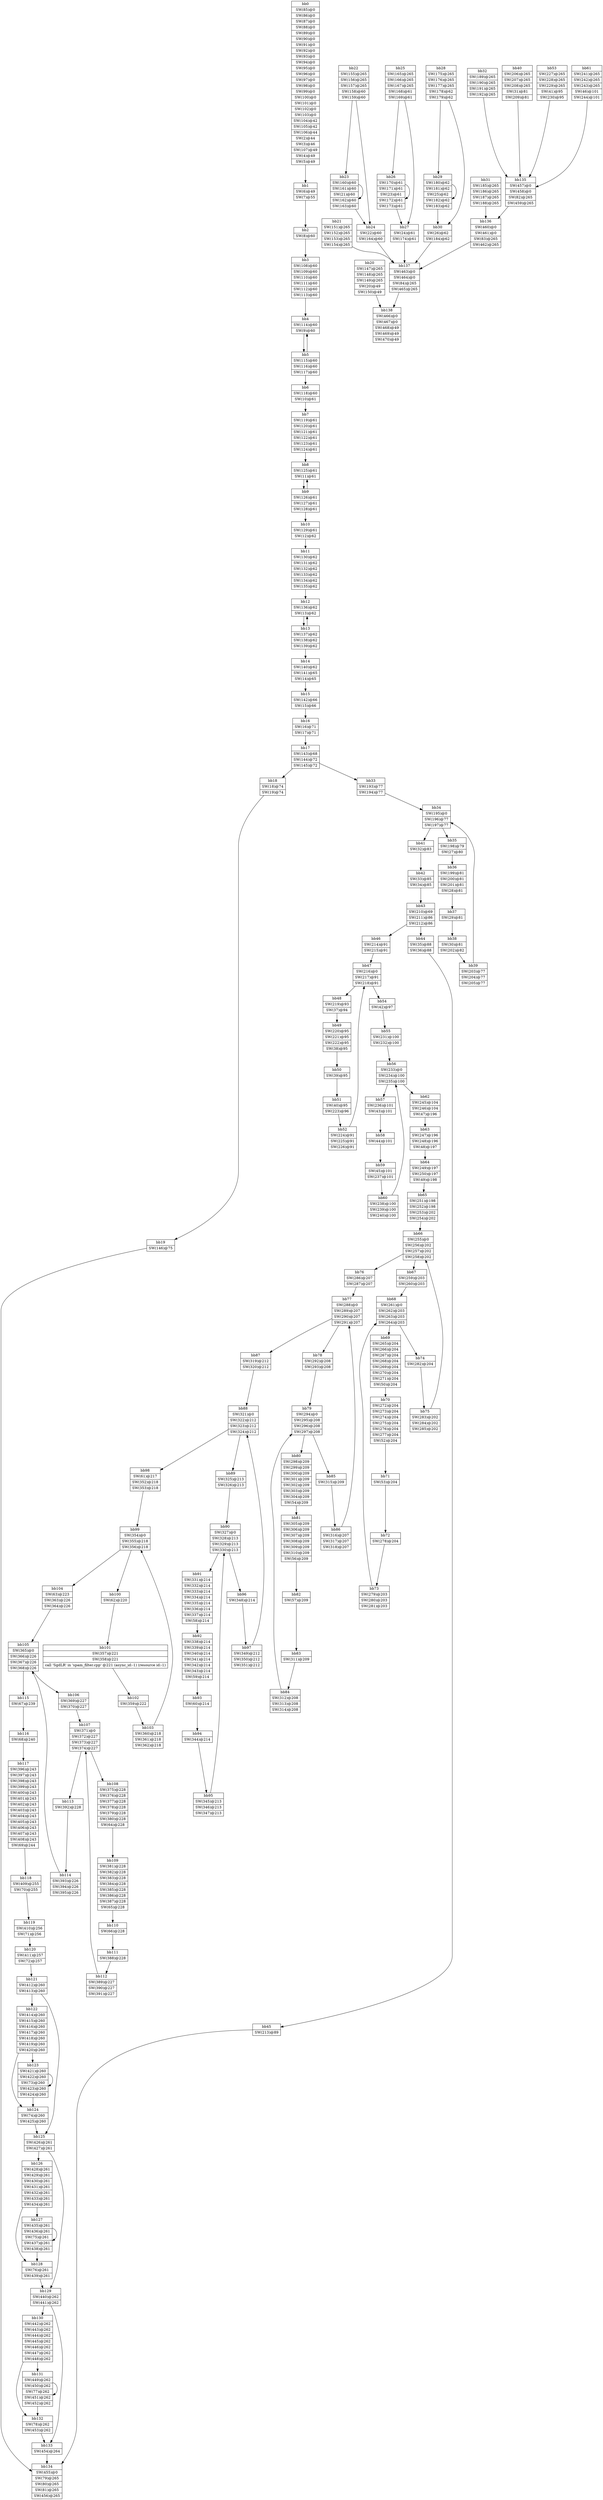 digraph CDFG {
node [shape=record];
bb0 [shape=record, label = "{bb0|<x0x473a7f0>SW(85)@0\n|<x0x473a9a0>SW(86)@0\n|<x0x473c210>SW(87)@0\n|<x0x473c340>SW(88)@0\n|<x0x473c4f0>SW(89)@0\n|<x0x4739410>SW(90)@0\n|<x0x4739540>SW(91)@0\n|<x0x47396d0>SW(92)@0\n|<x0x4739800>SW(93)@0\n|<x0x473ce80>SW(94)@0\n|<x0x473cf90>SW(95)@0\n|<x0x473d0a0>SW(96)@0\n|<x0x473d190>SW(97)@0\n|<x0x473d280>SW(98)@0\n|<x0x473d370>SW(99)@0\n|<x0x473d460>SW(100)@0\n|<x0x473d550>SW(101)@0\n|<x0x473d640>SW(102)@0\n|<x0x473d7e0>SW(103)@0\n|<x0x473d980>SW(104)@42\n|<x0x473db50>SW(105)@42\n|<x0x473dc20>SW(106)@44\n|<x0x471b720>SW(2)@44\n|<x0x471bca0>SW(3)@46\n|<x0x473dd70>SW(107)@49\n|<x0x471bdf0>SW(4)@49\n|<x0x471bf60>SW(5)@49\n}"];
bb1 [shape=record, label = "{bb1|<x0x471c1a0>SW(6)@49\n|<x0x471c3f0>SW(7)@55\n}"];
bb2 [shape=record, label = "{bb2|<x0x471c6f0>SW(8)@60\n}"];
bb3 [shape=record, label = "{bb3|<x0x473e5a0>SW(108)@60\n|<x0x473e6f0>SW(109)@60\n|<x0x473ed70>SW(110)@60\n|<x0x473ef50>SW(111)@60\n|<x0x473e800>SW(112)@60\n|<x0x473ea00>SW(113)@60\n}"];
bb4 [shape=record, label = "{bb4|<x0x473f2e0>SW(114)@60\n|<x0x471c980>SW(9)@60\n}"];
bb5 [shape=record, label = "{bb5|<x0x473f520>SW(115)@60\n|<x0x473f610>SW(116)@60\n|<x0x473f7e0>SW(117)@60\n}"];
bb6 [shape=record, label = "{bb6|<x0x473fb00>SW(118)@60\n|<x0x471cd20>SW(10)@61\n}"];
bb7 [shape=record, label = "{bb7|<x0x473fe90>SW(119)@61\n|<x0x4740060>SW(120)@61\n|<x0x4740230>SW(121)@61\n|<x0x4740410>SW(122)@61\n|<x0x47405e0>SW(123)@61\n|<x0x4740fb0>SW(124)@61\n}"];
bb8 [shape=record, label = "{bb8|<x0x473f110>SW(125)@61\n|<x0x471d030>SW(11)@61\n}"];
bb9 [shape=record, label = "{bb9|<x0x4740bc0>SW(126)@61\n|<x0x4741630>SW(127)@61\n|<x0x4741720>SW(128)@61\n}"];
bb10 [shape=record, label = "{bb10|<x0x4741960>SW(129)@61\n|<x0x471d370>SW(12)@62\n}"];
bb11 [shape=record, label = "{bb11|<x0x4741bd0>SW(130)@62\n|<x0x4741da0>SW(131)@62\n|<x0x4741f70>SW(132)@62\n|<x0x4742150>SW(133)@62\n|<x0x4742240>SW(134)@62\n|<x0x4742330>SW(135)@62\n}"];
bb12 [shape=record, label = "{bb12|<x0x4742640>SW(136)@62\n|<x0x471d550>SW(13)@62\n}"];
bb13 [shape=record, label = "{bb13|<x0x47429a0>SW(137)@62\n|<x0x4742ba0>SW(138)@62\n|<x0x4742d80>SW(139)@62\n}"];
bb14 [shape=record, label = "{bb14|<x0x4742f60>SW(140)@62\n|<x0x4743170>SW(141)@65\n|<x0x471d890>SW(14)@65\n}"];
bb15 [shape=record, label = "{bb15|<x0x4743980>SW(142)@66\n|<x0x471dc70>SW(15)@66\n}"];
bb16 [shape=record, label = "{bb16|<x0x471ddd0>SW(16)@71\n|<x0x471df20>SW(17)@71\n}"];
bb17 [shape=record, label = "{bb17|<x0x4740910>SW(143)@68\n|<x0x4744330>SW(144)@72\n|<x0x47444f0>SW(145)@72\n}"];
bb18 [shape=record, label = "{bb18|<x0x471e1b0>SW(18)@74\n|<x0x471e3b0>SW(19)@74\n}"];
bb19 [shape=record, label = "{bb19|<x0x47448e0>SW(146)@75\n}"];
bb20 [shape=record, label = "{bb20|<x0x4744bf0>SW(147)@265\n|<x0x4744dd0>SW(148)@265\n|<x0x4745770>SW(149)@265\n|<x0x471e710>SW(20)@49\n|<x0x4744ec0>SW(150)@49\n}"];
bb21 [shape=record, label = "{bb21|<x0x47451d0>SW(151)@265\n|<x0x47453b0>SW(152)@265\n|<x0x4745580>SW(153)@265\n|<x0x4745e60>SW(154)@265\n}"];
bb22 [shape=record, label = "{bb22|<x0x4746080>SW(155)@265\n|<x0x4746170>SW(156)@265\n|<x0x4746260>SW(157)@265\n|<x0x4746350>SW(158)@60\n|<x0x4746520>SW(159)@60\n}"];
bb23 [shape=record, label = "{bb23|<x0x4746840>SW(160)@60\n|<x0x4746930>SW(161)@60\n|<x0x471e9b0>SW(21)@60\n|<x0x4746a50>SW(162)@60\n|<x0x4746b40>SW(163)@60\n}"];
bb24 [shape=record, label = "{bb24|<x0x471ec30>SW(22)@60\n|<x0x4746e90>SW(164)@60\n}"];
bb25 [shape=record, label = "{bb25|<x0x47471a0>SW(165)@265\n|<x0x4747380>SW(166)@265\n|<x0x4747550>SW(167)@265\n|<x0x4747610>SW(168)@61\n|<x0x47477a0>SW(169)@61\n}"];
bb26 [shape=record, label = "{bb26|<x0x4747aa0>SW(170)@61\n|<x0x4748130>SW(171)@61\n|<x0x471efa0>SW(23)@61\n|<x0x4748250>SW(172)@61\n|<x0x4748340>SW(173)@61\n}"];
bb27 [shape=record, label = "{bb27|<x0x471f1f0>SW(24)@61\n|<x0x47485b0>SW(174)@61\n}"];
bb28 [shape=record, label = "{bb28|<x0x47487f0>SW(175)@265\n|<x0x47489d0>SW(176)@265\n|<x0x4748ba0>SW(177)@265\n|<x0x4748c90>SW(178)@62\n|<x0x4748d80>SW(179)@62\n}"];
bb29 [shape=record, label = "{bb29|<x0x4748fc0>SW(180)@62\n|<x0x47491b0>SW(181)@62\n|<x0x471f4d0>SW(25)@62\n|<x0x47493e0>SW(182)@62\n|<x0x47495c0>SW(183)@62\n}"];
bb30 [shape=record, label = "{bb30|<x0x471f750>SW(26)@62\n|<x0x4749680>SW(184)@62\n}"];
bb31 [shape=record, label = "{bb31|<x0x4749900>SW(185)@265\n|<x0x4749ac0>SW(186)@265\n|<x0x4749c90>SW(187)@265\n|<x0x474a7d0>SW(188)@265\n}"];
bb32 [shape=record, label = "{bb32|<x0x4743bc0>SW(189)@265\n|<x0x4743da0>SW(190)@265\n|<x0x4743f70>SW(191)@265\n|<x0x4744140>SW(192)@265\n}"];
bb33 [shape=record, label = "{bb33|<x0x474b9b0>SW(193)@77\n|<x0x474bb40>SW(194)@77\n}"];
bb34 [shape=record, label = "{bb34|<x0x474bc80>SW(195)@0\n|<x0x474be20>SW(196)@77\n|<x0x474c020>SW(197)@77\n}"];
bb35 [shape=record, label = "{bb35|<x0x474c320>SW(198)@79\n|<x0x47202f0>SW(27)@80\n}"];
bb36 [shape=record, label = "{bb36|<x0x474cee0>SW(199)@81\n|<x0x474cfd0>SW(200)@81\n|<x0x474d0c0>SW(201)@81\n|<x0x47205e0>SW(28)@81\n}"];
bb37 [shape=record, label = "{bb37|<x0x4720740>SW(29)@81\n}"];
bb38 [shape=record, label = "{bb38|<x0x47208a0>SW(30)@81\n|<x0x474d4e0>SW(202)@82\n}"];
bb39 [shape=record, label = "{bb39|<x0x474d7f0>SW(203)@77\n|<x0x474d8e0>SW(204)@77\n|<x0x474d9d0>SW(205)@77\n}"];
bb40 [shape=record, label = "{bb40|<x0x474dc10>SW(206)@265\n|<x0x474ddf0>SW(207)@265\n|<x0x474dfc0>SW(208)@265\n|<x0x4720bc0>SW(31)@81\n|<x0x474e1c0>SW(209)@81\n}"];
bb41 [shape=record, label = "{bb41|<x0x4720e40>SW(32)@83\n}"];
bb42 [shape=record, label = "{bb42|<x0x4721030>SW(33)@85\n|<x0x4721210>SW(34)@85\n}"];
bb43 [shape=record, label = "{bb43|<x0x474e800>SW(210)@69\n|<x0x474ea10>SW(211)@86\n|<x0x474ebf0>SW(212)@86\n}"];
bb44 [shape=record, label = "{bb44|<x0x4721590>SW(35)@88\n|<x0x47216d0>SW(36)@88\n}"];
bb45 [shape=record, label = "{bb45|<x0x474f190>SW(213)@89\n}"];
bb46 [shape=record, label = "{bb46|<x0x474f3d0>SW(214)@91\n|<x0x474f5d0>SW(215)@91\n}"];
bb47 [shape=record, label = "{bb47|<x0x474f8e0>SW(216)@0\n|<x0x474f9d0>SW(217)@91\n|<x0x474fac0>SW(218)@91\n}"];
bb48 [shape=record, label = "{bb48|<x0x474fd00>SW(219)@93\n|<x0x4721a30>SW(37)@94\n}"];
bb49 [shape=record, label = "{bb49|<x0x4750080>SW(220)@95\n|<x0x4750250>SW(221)@95\n|<x0x4750450>SW(222)@95\n|<x0x4721dd0>SW(38)@95\n}"];
bb50 [shape=record, label = "{bb50|<x0x4722060>SW(39)@95\n}"];
bb51 [shape=record, label = "{bb51|<x0x4722920>SW(40)@95\n|<x0x4750950>SW(223)@96\n}"];
bb52 [shape=record, label = "{bb52|<x0x4750c60>SW(224)@91\n|<x0x4750e30>SW(225)@91\n|<x0x47514d0>SW(226)@91\n}"];
bb53 [shape=record, label = "{bb53|<x0x4751710>SW(227)@265\n|<x0x4751800>SW(228)@265\n|<x0x47518f0>SW(229)@265\n|<x0x4722b20>SW(41)@95\n|<x0x4751a10>SW(230)@95\n}"];
bb54 [shape=record, label = "{bb54|<x0x4722c80>SW(42)@97\n}"];
bb55 [shape=record, label = "{bb55|<x0x4751ea0>SW(231)@100\n|<x0x4751f90>SW(232)@100\n}"];
bb56 [shape=record, label = "{bb56|<x0x47521d0>SW(233)@0\n|<x0x4752370>SW(234)@100\n|<x0x4752510>SW(235)@100\n}"];
bb57 [shape=record, label = "{bb57|<x0x4752830>SW(236)@101\n|<x0x4722f20>SW(43)@101\n}"];
bb58 [shape=record, label = "{bb58|<x0x47231d0>SW(44)@101\n}"];
bb59 [shape=record, label = "{bb59|<x0x4723330>SW(45)@101\n|<x0x4752d60>SW(237)@101\n}"];
bb60 [shape=record, label = "{bb60|<x0x4753070>SW(238)@100\n|<x0x4753230>SW(239)@100\n|<x0x47537a0>SW(240)@100\n}"];
bb61 [shape=record, label = "{bb61|<x0x4753a80>SW(241)@265\n|<x0x4753b70>SW(242)@265\n|<x0x4753c60>SW(243)@265\n|<x0x4723530>SW(46)@101\n|<x0x4753e60>SW(244)@101\n}"];
bb62 [shape=record, label = "{bb62|<x0x4754170>SW(245)@104\n|<x0x4754380>SW(246)@104\n|<x0x47237b0>SW(47)@196\n}"];
bb63 [shape=record, label = "{bb63|<x0x47545f0>SW(247)@196\n|<x0x47547d0>SW(248)@196\n|<x0x4723ac0>SW(48)@197\n}"];
bb64 [shape=record, label = "{bb64|<x0x4757b00>SW(249)@197\n|<x0x4757ce0>SW(250)@197\n|<x0x4723dc0>SW(49)@198\n}"];
bb65 [shape=record, label = "{bb65|<x0x4754ce0>SW(251)@198\n|<x0x4754da0>SW(252)@198\n|<x0x4754f30>SW(253)@202\n|<x0x4755130>SW(254)@202\n}"];
bb66 [shape=record, label = "{bb66|<x0x4755440>SW(255)@0\n|<x0x474a950>SW(256)@202\n|<x0x474aad0>SW(257)@202\n|<x0x474aca0>SW(258)@202\n}"];
bb67 [shape=record, label = "{bb67|<x0x474afc0>SW(259)@203\n|<x0x474b1c0>SW(260)@203\n}"];
bb68 [shape=record, label = "{bb68|<x0x474b4d0>SW(261)@0\n|<x0x474b670>SW(262)@203\n|<x0x47581d0>SW(263)@203\n|<x0x4758290>SW(264)@203\n}"];
bb69 [shape=record, label = "{bb69|<x0x47584d0>SW(265)@204\n|<x0x47585c0>SW(266)@204\n|<x0x47586b0>SW(267)@204\n|<x0x47588a0>SW(268)@204\n|<x0x4758a70>SW(269)@204\n|<x0x4758c40>SW(270)@204\n|<x0x4758d30>SW(271)@204\n|<x0x4724090>SW(50)@204\n}"];
bb70 [shape=record, label = "{bb70|<x0x4758fa0>SW(272)@204\n|<x0x4759130>SW(273)@204\n|<x0x47592f0>SW(274)@204\n|<x0x4759550>SW(275)@204\n|<x0x47596e0>SW(276)@204\n|<x0x475a0b0>SW(277)@204\n|<x0x4724ea0>SW(52)@204\n}"];
bb71 [shape=record, label = "{bb71|<x0x4725010>SW(53)@204\n}"];
bb72 [shape=record, label = "{bb72|<x0x4759b70>SW(278)@204\n}"];
bb73 [shape=record, label = "{bb73|<x0x4759e80>SW(279)@203\n|<x0x475a220>SW(280)@203\n|<x0x475a310>SW(281)@203\n}"];
bb74 [shape=record, label = "{bb74|<x0x475a550>SW(282)@204\n}"];
bb75 [shape=record, label = "{bb75|<x0x475a790>SW(283)@202\n|<x0x475a960>SW(284)@202\n|<x0x475ab60>SW(285)@202\n}"];
bb76 [shape=record, label = "{bb76|<x0x475ae80>SW(286)@207\n|<x0x475af70>SW(287)@207\n}"];
bb77 [shape=record, label = "{bb77|<x0x475b280>SW(288)@0\n|<x0x475b420>SW(289)@207\n|<x0x475b5c0>SW(290)@207\n|<x0x475b790>SW(291)@207\n}"];
bb78 [shape=record, label = "{bb78|<x0x475bab0>SW(292)@208\n|<x0x475bcb0>SW(293)@208\n}"];
bb79 [shape=record, label = "{bb79|<x0x475bfc0>SW(294)@0\n|<x0x475c160>SW(295)@208\n|<x0x475c880>SW(296)@208\n|<x0x475c970>SW(297)@208\n}"];
bb80 [shape=record, label = "{bb80|<x0x475cbb0>SW(298)@209\n|<x0x475cca0>SW(299)@209\n|<x0x475cd90>SW(300)@209\n|<x0x475cf80>SW(301)@209\n|<x0x475d150>SW(302)@209\n|<x0x475d320>SW(303)@209\n|<x0x475d410>SW(304)@209\n|<x0x4725670>SW(54)@209\n}"];
bb81 [shape=record, label = "{bb81|<x0x475d680>SW(305)@209\n|<x0x475d810>SW(306)@209\n|<x0x475d9a0>SW(307)@209\n|<x0x475dc60>SW(308)@209\n|<x0x475ddb0>SW(309)@209\n|<x0x475e780>SW(310)@209\n|<x0x4725b10>SW(56)@209\n}"];
bb82 [shape=record, label = "{bb82|<x0x4725c80>SW(57)@209\n}"];
bb83 [shape=record, label = "{bb83|<x0x475e150>SW(311)@209\n}"];
bb84 [shape=record, label = "{bb84|<x0x475e460>SW(312)@208\n|<x0x475ed70>SW(313)@208\n|<x0x475ee60>SW(314)@208\n}"];
bb85 [shape=record, label = "{bb85|<x0x475f0a0>SW(315)@209\n}"];
bb86 [shape=record, label = "{bb86|<x0x475f2e0>SW(316)@207\n|<x0x475f4b0>SW(317)@207\n|<x0x475f6b0>SW(318)@207\n}"];
bb87 [shape=record, label = "{bb87|<x0x475f9d0>SW(319)@212\n|<x0x475fac0>SW(320)@212\n}"];
bb88 [shape=record, label = "{bb88|<x0x475fdd0>SW(321)@0\n|<x0x475ff70>SW(322)@212\n|<x0x4760110>SW(323)@212\n|<x0x47602e0>SW(324)@212\n}"];
bb89 [shape=record, label = "{bb89|<x0x4760600>SW(325)@213\n|<x0x4760800>SW(326)@213\n}"];
bb90 [shape=record, label = "{bb90|<x0x4760b10>SW(327)@0\n|<x0x4760bd0>SW(328)@213\n|<x0x47613e0>SW(329)@213\n|<x0x47614d0>SW(330)@213\n}"];
bb91 [shape=record, label = "{bb91|<x0x4761710>SW(331)@214\n|<x0x4761800>SW(332)@214\n|<x0x47618f0>SW(333)@214\n|<x0x4761ae0>SW(334)@214\n|<x0x4761cb0>SW(335)@214\n|<x0x4761e80>SW(336)@214\n|<x0x4761f70>SW(337)@214\n|<x0x4726490>SW(58)@214\n}"];
bb92 [shape=record, label = "{bb92|<x0x47621e0>SW(338)@214\n|<x0x47623b0>SW(339)@214\n|<x0x4762570>SW(340)@214\n|<x0x4762740>SW(341)@214\n|<x0x4762910>SW(342)@214\n|<x0x4762b10>SW(343)@214\n|<x0x4726840>SW(59)@214\n}"];
bb93 [shape=record, label = "{bb93|<x0x4726ac0>SW(60)@214\n}"];
bb94 [shape=record, label = "{bb94|<x0x4762ed0>SW(344)@214\n}"];
bb95 [shape=record, label = "{bb95|<x0x47631e0>SW(345)@213\n|<x0x47638c0>SW(346)@213\n|<x0x47639b0>SW(347)@213\n}"];
bb96 [shape=record, label = "{bb96|<x0x4763bf0>SW(348)@214\n}"];
bb97 [shape=record, label = "{bb97|<x0x4763e30>SW(349)@212\n|<x0x4764000>SW(350)@212\n|<x0x4764200>SW(351)@212\n}"];
bb98 [shape=record, label = "{bb98|<x0x4727650>SW(61)@217\n|<x0x4764550>SW(352)@218\n|<x0x4764750>SW(353)@218\n}"];
bb99 [shape=record, label = "{bb99|<x0x4764a60>SW(354)@0\n|<x0x4764c00>SW(355)@218\n|<x0x4764da0>SW(356)@218\n}"];
bb100 [shape=record, label = "{bb100|<x0x4727910>SW(62)@220\n}"];
bb101 [shape=record, label = "{bb101|<x0x4764ff0>SW(357)@221\n|<x0x47651c0>SW(358)@221\n|<x0x4706e80>call 'SgdLR' in 'spam_filter.cpp' @221 (async_id:-1) (resource id:-1)\n}"];
bb102 [shape=record, label = "{bb102|<x0x4765510>SW(359)@222\n}"];
bb103 [shape=record, label = "{bb103|<x0x4765f40>SW(360)@218\n|<x0x4766030>SW(361)@218\n|<x0x4766120>SW(362)@218\n}"];
bb104 [shape=record, label = "{bb104|<x0x4728530>SW(63)@223\n|<x0x4766390>SW(363)@226\n|<x0x4766590>SW(364)@226\n}"];
bb105 [shape=record, label = "{bb105|<x0x47668a0>SW(365)@0\n|<x0x4766990>SW(366)@226\n|<x0x4766a80>SW(367)@226\n|<x0x4766b70>SW(368)@226\n}"];
bb106 [shape=record, label = "{bb106|<x0x4766e90>SW(369)@227\n|<x0x4767090>SW(370)@227\n}"];
bb107 [shape=record, label = "{bb107|<x0x47673a0>SW(371)@0\n|<x0x4767540>SW(372)@227\n|<x0x4767600>SW(373)@227\n|<x0x4767790>SW(374)@227\n}"];
bb108 [shape=record, label = "{bb108|<x0x4767a90>SW(375)@228\n|<x0x4768240>SW(376)@228\n|<x0x47683d0>SW(377)@228\n|<x0x47684a0>SW(378)@228\n|<x0x4768590>SW(379)@228\n|<x0x4768680>SW(380)@228\n|<x0x47288b0>SW(64)@228\n}"];
bb109 [shape=record, label = "{bb109|<x0x47688f0>SW(381)@228\n|<x0x4768ac0>SW(382)@228\n|<x0x4768cc0>SW(383)@228\n|<x0x4768db0>SW(384)@228\n|<x0x4768ea0>SW(385)@228\n|<x0x4768f90>SW(386)@228\n|<x0x4769160>SW(387)@228\n|<x0x4728ba0>SW(65)@228\n}"];
bb110 [shape=record, label = "{bb110|<x0x4728d20>SW(66)@228\n}"];
bb111 [shape=record, label = "{bb111|<x0x4769630>SW(388)@228\n}"];
bb112 [shape=record, label = "{bb112|<x0x4769940>SW(389)@227\n|<x0x4769a00>SW(390)@227\n|<x0x4769b90>SW(391)@227\n}"];
bb113 [shape=record, label = "{bb113|<x0x4769eb0>SW(392)@228\n}"];
bb114 [shape=record, label = "{bb114|<x0x476a870>SW(393)@226\n|<x0x476a960>SW(394)@226\n|<x0x476aa50>SW(395)@226\n}"];
bb115 [shape=record, label = "{bb115|<x0x4729970>SW(67)@239\n}"];
bb116 [shape=record, label = "{bb116|<x0x4729ab0>SW(68)@240\n}"];
bb117 [shape=record, label = "{bb117|<x0x476af90>SW(396)@243\n|<x0x476b190>SW(397)@243\n|<x0x476b280>SW(398)@243\n|<x0x476b370>SW(399)@243\n|<x0x476b460>SW(400)@243\n|<x0x476b630>SW(401)@243\n|<x0x476b800>SW(402)@243\n|<x0x476ba00>SW(403)@243\n|<x0x476bbd0>SW(404)@243\n|<x0x476c570>SW(405)@243\n|<x0x476bc90>SW(406)@243\n|<x0x476be20>SW(407)@243\n|<x0x476bff0>SW(408)@243\n|<x0x4729c30>SW(69)@244\n}"];
bb118 [shape=record, label = "{bb118|<x0x476c370>SW(409)@255\n|<x0x4729d70>SW(70)@255\n}"];
bb119 [shape=record, label = "{bb119|<x0x476cfd0>SW(410)@256\n|<x0x4729fa0>SW(71)@256\n}"];
bb120 [shape=record, label = "{bb120|<x0x476d240>SW(411)@257\n|<x0x472a1f0>SW(72)@257\n}"];
bb121 [shape=record, label = "{bb121|<x0x476d4b0>SW(412)@260\n|<x0x476d690>SW(413)@260\n}"];
bb122 [shape=record, label = "{bb122|<x0x476d9b0>SW(414)@260\n|<x0x476daa0>SW(415)@260\n|<x0x476dc80>SW(416)@260\n|<x0x476de50>SW(417)@260\n|<x0x476e020>SW(418)@260\n|<x0x476e220>SW(419)@260\n|<x0x476e400>SW(420)@260\n}"];
bb123 [shape=record, label = "{bb123|<x0x476e720>SW(421)@260\n|<x0x476e910>SW(422)@260\n|<x0x472a5a0>SW(73)@260\n|<x0x476eb40>SW(423)@260\n|<x0x476ed20>SW(424)@260\n}"];
bb124 [shape=record, label = "{bb124|<x0x472a6e0>SW(74)@260\n|<x0x476f530>SW(425)@260\n}"];
bb125 [shape=record, label = "{bb125|<x0x476f770>SW(426)@261\n|<x0x476f860>SW(427)@261\n}"];
bb126 [shape=record, label = "{bb126|<x0x476fb80>SW(428)@261\n|<x0x476fd60>SW(429)@261\n|<x0x476ff40>SW(430)@261\n|<x0x4770030>SW(431)@261\n|<x0x4770120>SW(432)@261\n|<x0x4770320>SW(433)@261\n|<x0x47704f0>SW(434)@261\n}"];
bb127 [shape=record, label = "{bb127|<x0x4770810>SW(435)@261\n|<x0x47711d0>SW(436)@261\n|<x0x472aa60>SW(75)@261\n|<x0x4770930>SW(437)@261\n|<x0x4770ae0>SW(438)@261\n}"];
bb128 [shape=record, label = "{bb128|<x0x472acd0>SW(76)@261\n|<x0x4770e30>SW(439)@261\n}"];
bb129 [shape=record, label = "{bb129|<x0x4755ef0>SW(440)@262\n|<x0x4755fc0>SW(441)@262\n}"];
bb130 [shape=record, label = "{bb130|<x0x47562e0>SW(442)@262\n|<x0x47564c0>SW(443)@262\n|<x0x47565b0>SW(444)@262\n|<x0x47566a0>SW(445)@262\n|<x0x4756790>SW(446)@262\n|<x0x4756990>SW(447)@262\n|<x0x4756b70>SW(448)@262\n}"];
bb131 [shape=record, label = "{bb131|<x0x4756e90>SW(449)@262\n|<x0x4757850>SW(450)@262\n|<x0x472b050>SW(77)@262\n|<x0x4756fb0>SW(451)@262\n|<x0x4757170>SW(452)@262\n}"];
bb132 [shape=record, label = "{bb132|<x0x472b170>SW(78)@262\n|<x0x47574c0>SW(453)@262\n}"];
bb133 [shape=record, label = "{bb133|<x0x4771920>SW(454)@264\n}"];
bb134 [shape=record, label = "{bb134|<x0x4771b60>SW(455)@0\n|<x0x472b430>SW(79)@265\n|<x0x472b720>SW(80)@265\n|<x0x472bbf0>SW(81)@265\n|<x0x4771ce0>SW(456)@265\n}"];
bb135 [shape=record, label = "{bb135|<x0x4771f20>SW(457)@0\n|<x0x47720e0>SW(458)@0\n|<x0x472bd30>SW(82)@265\n|<x0x47722a0>SW(459)@265\n}"];
bb136 [shape=record, label = "{bb136|<x0x4772580>SW(460)@0\n|<x0x4772720>SW(461)@0\n|<x0x472be70>SW(83)@265\n|<x0x47728c0>SW(462)@265\n}"];
bb137 [shape=record, label = "{bb137|<x0x4772ba0>SW(463)@0\n|<x0x4772d70>SW(464)@0\n|<x0x472c140>SW(84)@265\n|<x0x47736d0>SW(465)@265\n}"];
bb138 [shape=record, label = "{bb138|<x0x4772fb0>SW(466)@0\n|<x0x4773150>SW(467)@0\n|<x0x47732f0>SW(468)@49\n|<x0x4773480>SW(469)@49\n|<x0x47777c0>SW(470)@49\n}"];
bb0 -> bb1
bb1 -> bb2
bb2 -> bb3
bb3 -> bb4
bb4 -> bb5
bb5 -> bb6
bb5 -> bb4
bb6 -> bb7
bb7 -> bb8
bb8 -> bb9
bb9 -> bb10
bb9 -> bb8
bb10 -> bb11
bb11 -> bb12
bb12 -> bb13
bb13 -> bb14
bb13 -> bb12
bb14 -> bb15
bb15 -> bb16
bb16 -> bb17
bb17 -> bb33
bb17 -> bb18
bb18 -> bb19
bb19 -> bb134
bb20 -> bb138
bb21 -> bb137
bb22 -> bb24
bb22 -> bb23
bb23 -> bb24
bb23 -> bb23
bb24 -> bb137
bb25 -> bb27
bb25 -> bb26
bb26 -> bb27
bb26 -> bb26
bb27 -> bb137
bb28 -> bb30
bb28 -> bb29
bb29 -> bb30
bb29 -> bb29
bb30 -> bb137
bb31 -> bb136
bb32 -> bb135
bb33 -> bb34
bb34 -> bb35
bb34 -> bb41
bb35 -> bb36
bb36 -> bb37
bb37 -> bb38
bb38 -> bb39
bb39 -> bb34
bb40 -> bb135
bb41 -> bb42
bb42 -> bb43
bb43 -> bb46
bb43 -> bb44
bb44 -> bb45
bb45 -> bb134
bb46 -> bb47
bb47 -> bb48
bb47 -> bb54
bb48 -> bb49
bb49 -> bb50
bb50 -> bb51
bb51 -> bb52
bb52 -> bb47
bb53 -> bb135
bb54 -> bb55
bb55 -> bb56
bb56 -> bb57
bb56 -> bb62
bb57 -> bb58
bb58 -> bb59
bb59 -> bb60
bb60 -> bb56
bb61 -> bb135
bb62 -> bb63
bb63 -> bb64
bb64 -> bb65
bb65 -> bb66
bb66 -> bb67
bb66 -> bb76
bb67 -> bb68
bb68 -> bb69
bb68 -> bb74
bb69 -> bb70
bb70 -> bb71
bb71 -> bb72
bb72 -> bb73
bb73 -> bb68
bb74 -> bb75
bb75 -> bb66
bb76 -> bb77
bb77 -> bb78
bb77 -> bb87
bb78 -> bb79
bb79 -> bb80
bb79 -> bb85
bb80 -> bb81
bb81 -> bb82
bb82 -> bb83
bb83 -> bb84
bb84 -> bb79
bb85 -> bb86
bb86 -> bb77
bb87 -> bb88
bb88 -> bb89
bb88 -> bb98
bb89 -> bb90
bb90 -> bb91
bb90 -> bb96
bb91 -> bb92
bb92 -> bb93
bb93 -> bb94
bb94 -> bb95
bb95 -> bb90
bb96 -> bb97
bb97 -> bb88
bb98 -> bb99
bb99 -> bb100
bb99 -> bb104
bb100 -> bb101
bb101 -> bb102
bb102 -> bb103
bb103 -> bb99
bb104 -> bb105
bb105 -> bb106
bb105 -> bb115
bb106 -> bb107
bb107 -> bb108
bb107 -> bb113
bb108 -> bb109
bb109 -> bb110
bb110 -> bb111
bb111 -> bb112
bb112 -> bb107
bb113 -> bb114
bb114 -> bb105
bb115 -> bb116
bb116 -> bb117
bb117 -> bb118
bb118 -> bb119
bb119 -> bb120
bb120 -> bb121
bb121 -> bb125
bb121 -> bb122
bb122 -> bb124
bb122 -> bb123
bb123 -> bb124
bb123 -> bb123
bb124 -> bb125
bb125 -> bb129
bb125 -> bb126
bb126 -> bb128
bb126 -> bb127
bb127 -> bb128
bb127 -> bb127
bb128 -> bb129
bb129 -> bb133
bb129 -> bb130
bb130 -> bb132
bb130 -> bb131
bb131 -> bb132
bb131 -> bb131
bb132 -> bb133
bb133 -> bb134
bb135 -> bb136
bb136 -> bb137
bb137 -> bb138
}
